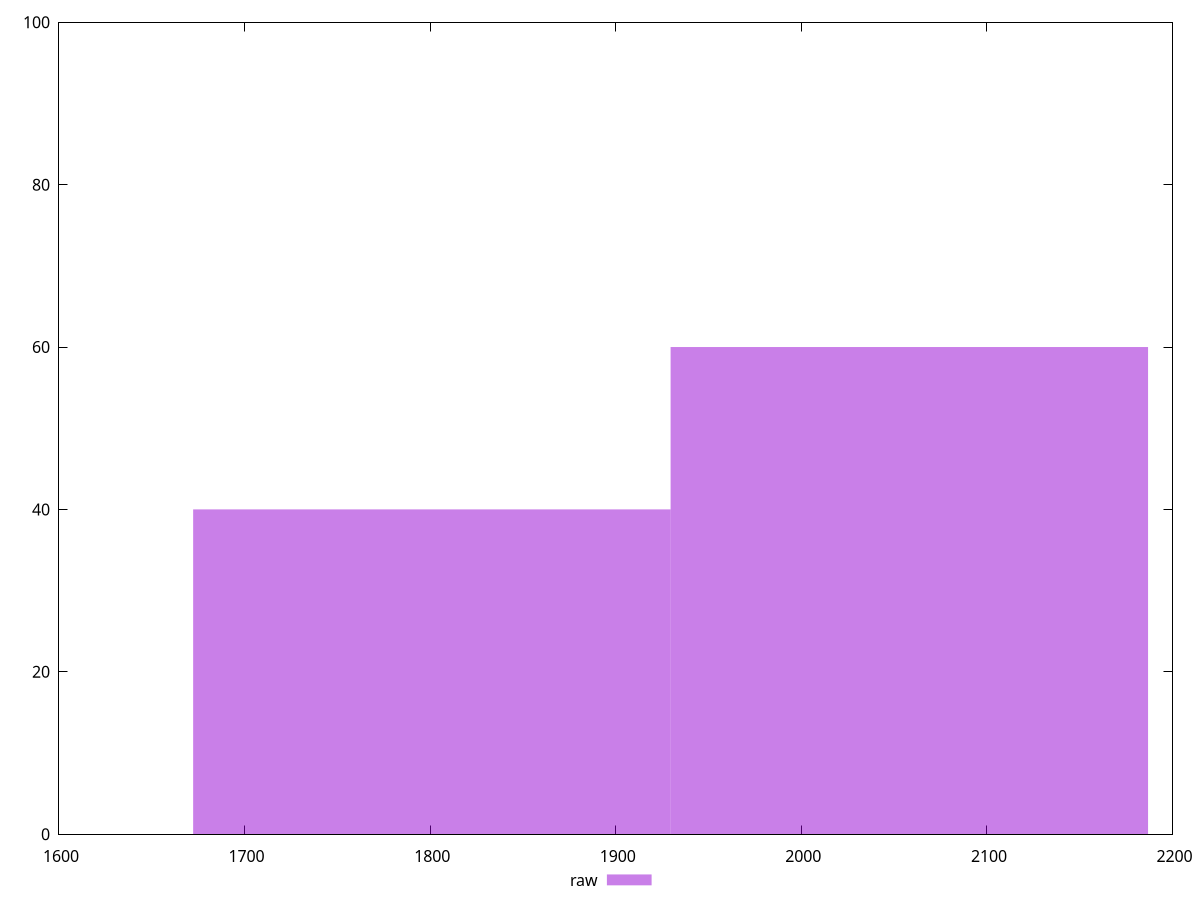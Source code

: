 reset
set terminal svg size 640, 490 enhanced background rgb 'white'
set output "report_00007_2020-12-11T15:55:29.892Z/first-contentful-paint/samples/pages+cached+noadtech/raw/histogram.svg"

$raw <<EOF
2058.1923570372287 60
1800.918312407575 40
EOF

set key outside below
set boxwidth 257.2740446296536
set yrange [0:100]
set style fill transparent solid 0.5 noborder

plot \
  $raw title "raw" with boxes, \


reset